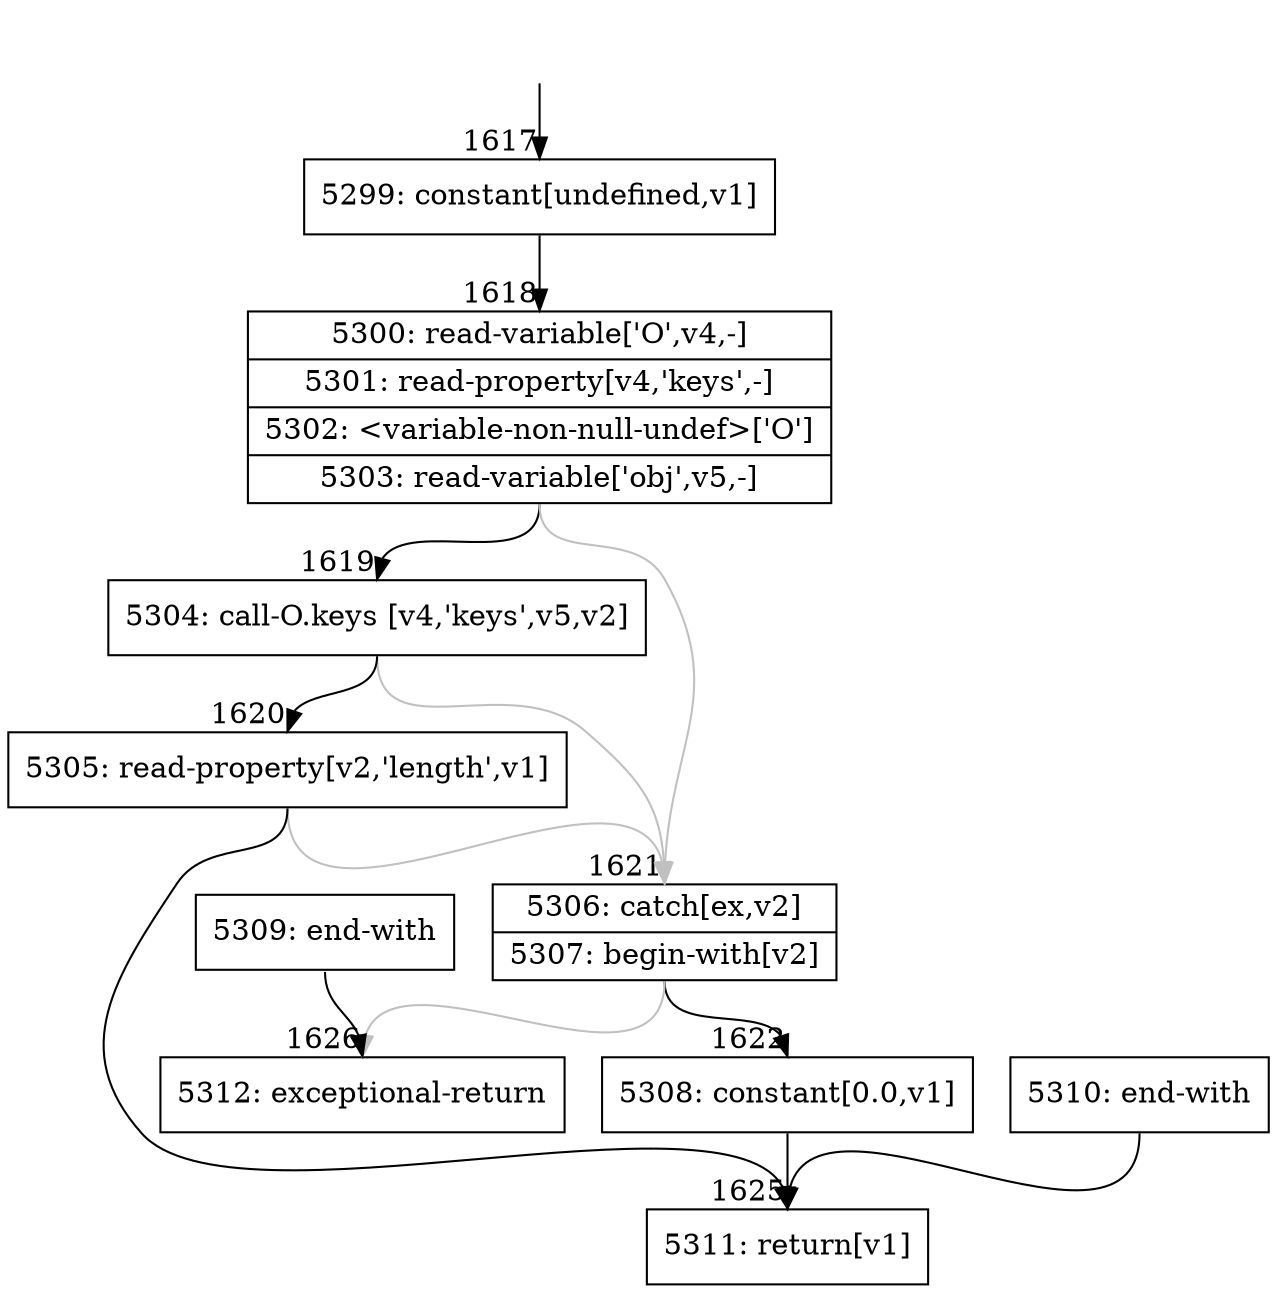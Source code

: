 digraph {
rankdir="TD"
BB_entry98[shape=none,label=""];
BB_entry98 -> BB1617 [tailport=s, headport=n, headlabel="    1617"]
BB1617 [shape=record label="{5299: constant[undefined,v1]}" ] 
BB1617 -> BB1618 [tailport=s, headport=n, headlabel="      1618"]
BB1618 [shape=record label="{5300: read-variable['O',v4,-]|5301: read-property[v4,'keys',-]|5302: \<variable-non-null-undef\>['O']|5303: read-variable['obj',v5,-]}" ] 
BB1618 -> BB1619 [tailport=s, headport=n, headlabel="      1619"]
BB1618 -> BB1621 [tailport=s, headport=n, color=gray, headlabel="      1621"]
BB1619 [shape=record label="{5304: call-O.keys [v4,'keys',v5,v2]}" ] 
BB1619 -> BB1620 [tailport=s, headport=n, headlabel="      1620"]
BB1619 -> BB1621 [tailport=s, headport=n, color=gray]
BB1620 [shape=record label="{5305: read-property[v2,'length',v1]}" ] 
BB1620 -> BB1625 [tailport=s, headport=n, headlabel="      1625"]
BB1620 -> BB1621 [tailport=s, headport=n, color=gray]
BB1621 [shape=record label="{5306: catch[ex,v2]|5307: begin-with[v2]}" ] 
BB1621 -> BB1622 [tailport=s, headport=n, headlabel="      1622"]
BB1621 -> BB1626 [tailport=s, headport=n, color=gray, headlabel="      1626"]
BB1622 [shape=record label="{5308: constant[0.0,v1]}" ] 
BB1622 -> BB1625 [tailport=s, headport=n]
BB1623 [shape=record label="{5309: end-with}" ] 
BB1623 -> BB1626 [tailport=s, headport=n]
BB1624 [shape=record label="{5310: end-with}" ] 
BB1624 -> BB1625 [tailport=s, headport=n]
BB1625 [shape=record label="{5311: return[v1]}" ] 
BB1626 [shape=record label="{5312: exceptional-return}" ] 
//#$~ 2802
}
